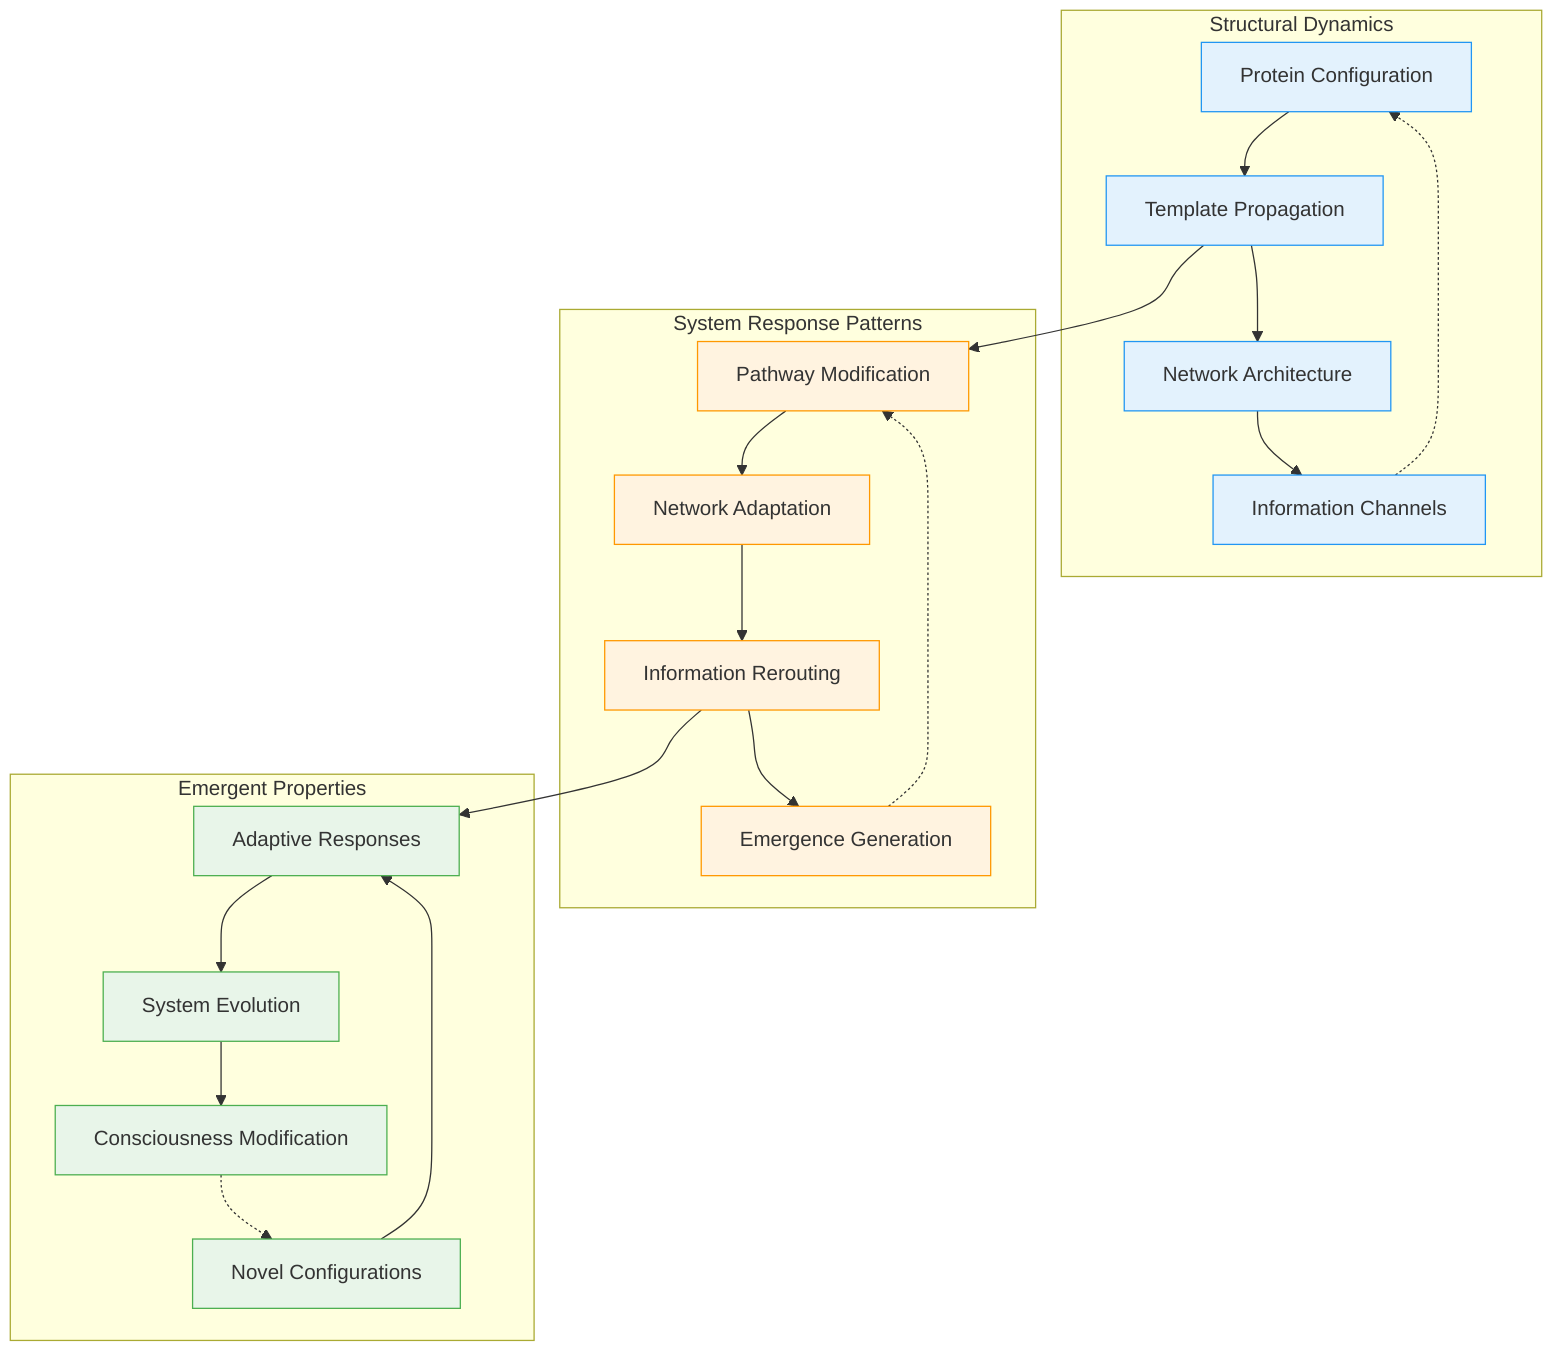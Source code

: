 flowchart TB
    subgraph StructuralDynamics["Structural Dynamics"]
        direction TB
        SD1[Protein Configuration]
        SD2[Template Propagation]
        SD3[Network Architecture]
        SD4[Information Channels]
        
        SD1 --> SD2
        SD2 --> SD3
        SD3 --> SD4
        SD4 -.-> SD1
    end

    subgraph SystemResponse["System Response Patterns"]
        direction LR
        SR1[Pathway Modification]
        SR2[Network Adaptation]
        SR3[Information Rerouting]
        SR4[Emergence Generation]
        
        SR1 --> SR2
        SR2 --> SR3
        SR3 --> SR4
        SR4 -.-> SR1
    end

    subgraph EmergentProperties["Emergent Properties"]
        direction TB
        EP1[Novel Configurations]
        EP2[Adaptive Responses]
        EP3[System Evolution]
        EP4[Consciousness Modification]
        
        EP1 --> EP2
        EP2 --> EP3
        EP3 --> EP4
        EP4 -.-> EP1
    end

    SD2 --> SR1
    SR3 --> EP2

    %% Styling
    classDef structural fill:#e3f2fd,stroke:#2196F3
    classDef response fill:#fff3e0,stroke:#FF9800
    classDef emergent fill:#e8f5e9,stroke:#4CAF50

    class SD1,SD2,SD3,SD4 structural
    class SR1,SR2,SR3,SR4 response
    class EP1,EP2,EP3,EP4 emergent